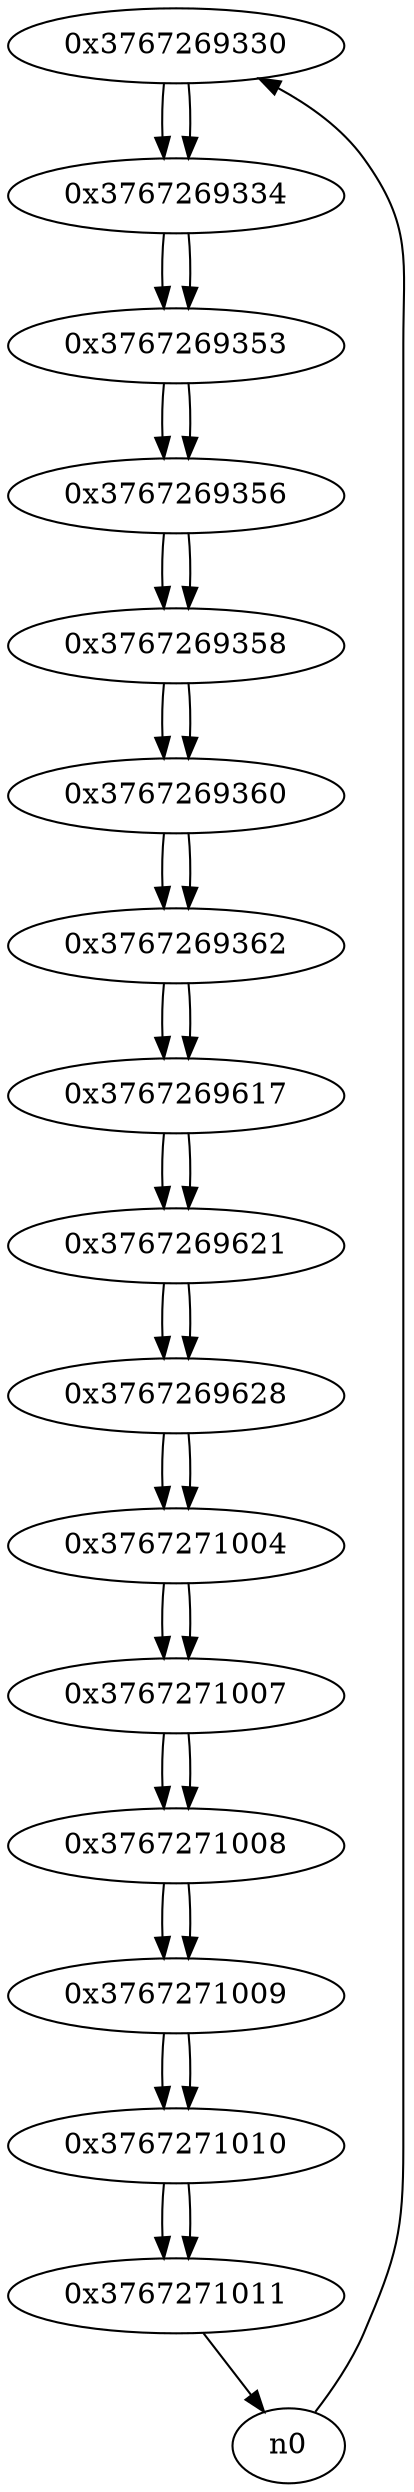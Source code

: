 digraph G{
/* nodes */
  n1 [label="0x3767269330"]
  n2 [label="0x3767269334"]
  n3 [label="0x3767269353"]
  n4 [label="0x3767269356"]
  n5 [label="0x3767269358"]
  n6 [label="0x3767269360"]
  n7 [label="0x3767269362"]
  n8 [label="0x3767269617"]
  n9 [label="0x3767269621"]
  n10 [label="0x3767269628"]
  n11 [label="0x3767271004"]
  n12 [label="0x3767271007"]
  n13 [label="0x3767271008"]
  n14 [label="0x3767271009"]
  n15 [label="0x3767271010"]
  n16 [label="0x3767271011"]
/* edges */
n1 -> n2;
n0 -> n1;
n2 -> n3;
n1 -> n2;
n3 -> n4;
n2 -> n3;
n4 -> n5;
n3 -> n4;
n5 -> n6;
n4 -> n5;
n6 -> n7;
n5 -> n6;
n7 -> n8;
n6 -> n7;
n8 -> n9;
n7 -> n8;
n9 -> n10;
n8 -> n9;
n10 -> n11;
n9 -> n10;
n11 -> n12;
n10 -> n11;
n12 -> n13;
n11 -> n12;
n13 -> n14;
n12 -> n13;
n14 -> n15;
n13 -> n14;
n15 -> n16;
n14 -> n15;
n16 -> n0;
n15 -> n16;
}
